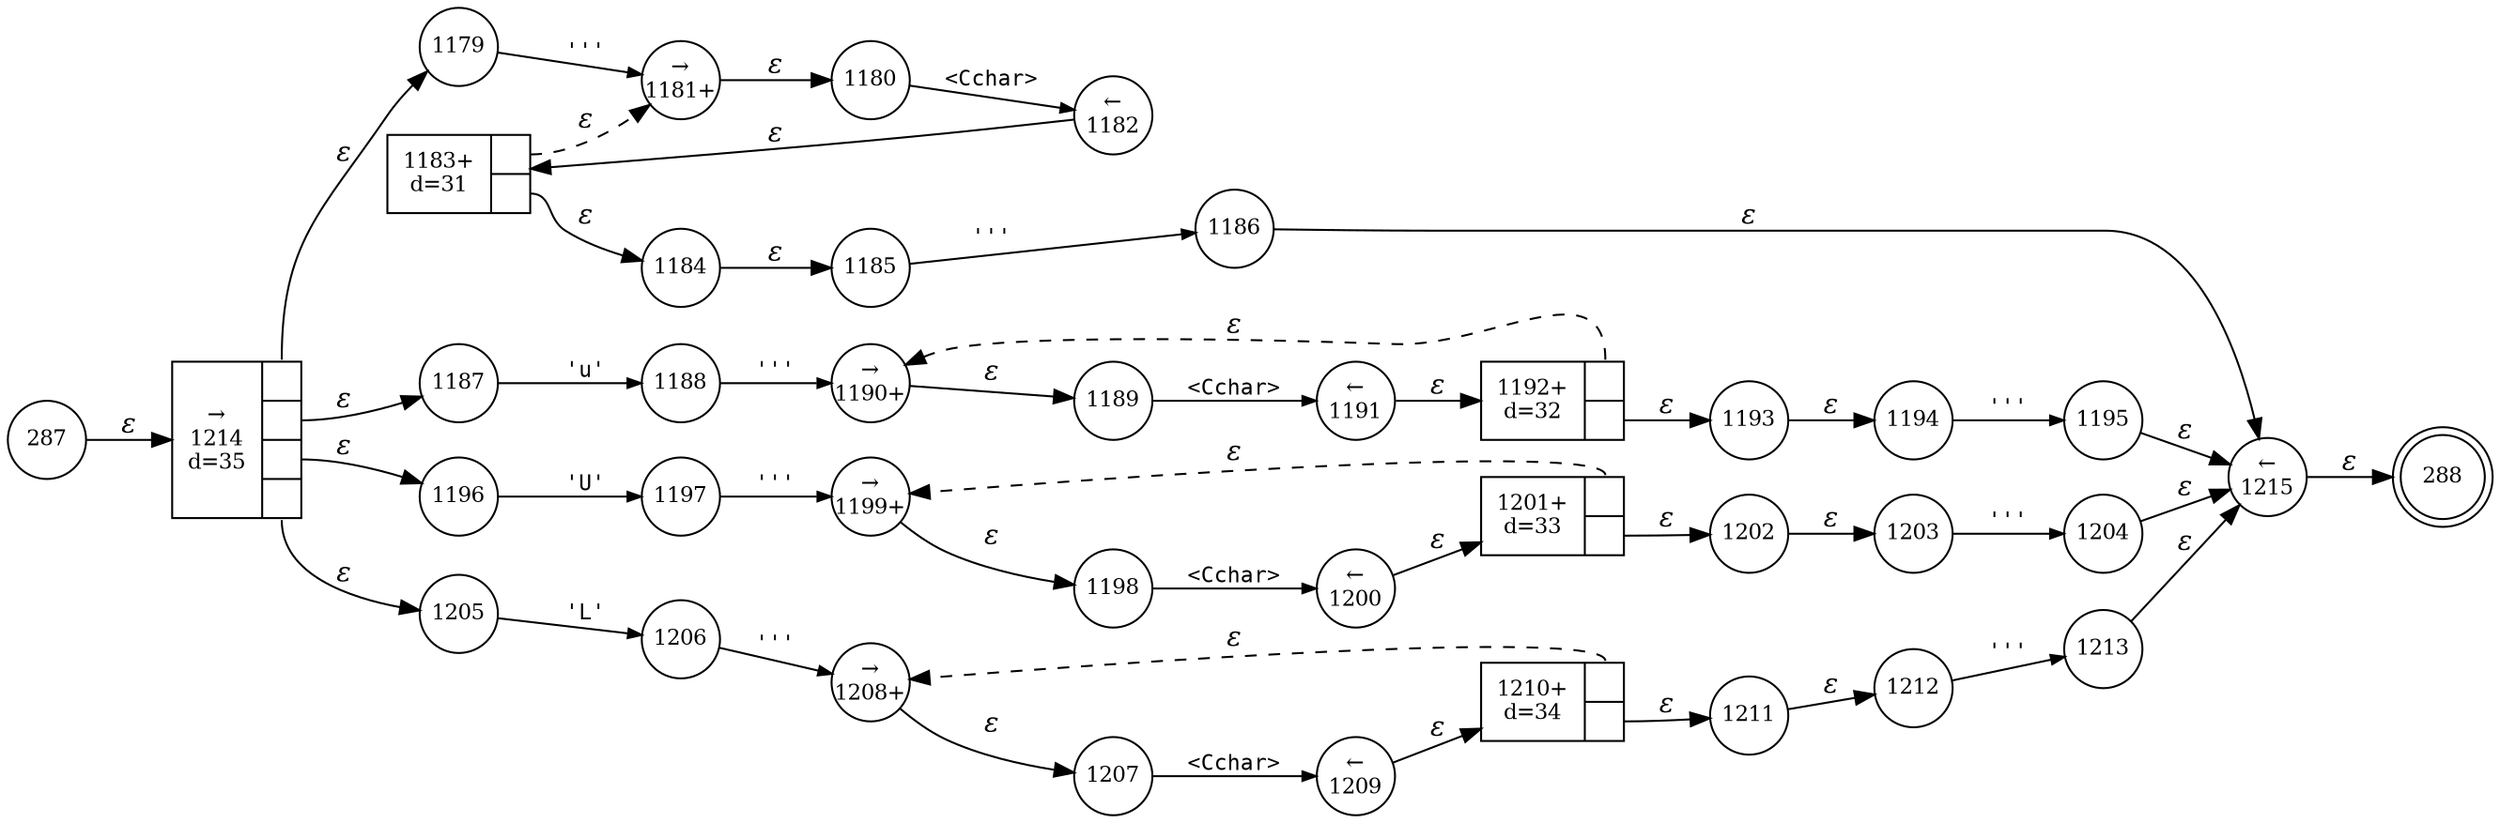digraph ATN {
rankdir=LR;
s288[fontsize=11, label="288", shape=doublecircle, fixedsize=true, width=.6];
s1179[fontsize=11,label="1179", shape=circle, fixedsize=true, width=.55, peripheries=1];
s1180[fontsize=11,label="1180", shape=circle, fixedsize=true, width=.55, peripheries=1];
s1181[fontsize=11,label="&rarr;\n1181+", shape=circle, fixedsize=true, width=.55, peripheries=1];
s1182[fontsize=11,label="&larr;\n1182", shape=circle, fixedsize=true, width=.55, peripheries=1];
s287[fontsize=11,label="287", shape=circle, fixedsize=true, width=.55, peripheries=1];
s1183[fontsize=11,label="{1183+\nd=31|{<p0>|<p1>}}", shape=record, fixedsize=false, peripheries=1];
s1184[fontsize=11,label="1184", shape=circle, fixedsize=true, width=.55, peripheries=1];
s1185[fontsize=11,label="1185", shape=circle, fixedsize=true, width=.55, peripheries=1];
s1186[fontsize=11,label="1186", shape=circle, fixedsize=true, width=.55, peripheries=1];
s1187[fontsize=11,label="1187", shape=circle, fixedsize=true, width=.55, peripheries=1];
s1188[fontsize=11,label="1188", shape=circle, fixedsize=true, width=.55, peripheries=1];
s1189[fontsize=11,label="1189", shape=circle, fixedsize=true, width=.55, peripheries=1];
s1190[fontsize=11,label="&rarr;\n1190+", shape=circle, fixedsize=true, width=.55, peripheries=1];
s1191[fontsize=11,label="&larr;\n1191", shape=circle, fixedsize=true, width=.55, peripheries=1];
s1192[fontsize=11,label="{1192+\nd=32|{<p0>|<p1>}}", shape=record, fixedsize=false, peripheries=1];
s1193[fontsize=11,label="1193", shape=circle, fixedsize=true, width=.55, peripheries=1];
s1194[fontsize=11,label="1194", shape=circle, fixedsize=true, width=.55, peripheries=1];
s1195[fontsize=11,label="1195", shape=circle, fixedsize=true, width=.55, peripheries=1];
s1196[fontsize=11,label="1196", shape=circle, fixedsize=true, width=.55, peripheries=1];
s1197[fontsize=11,label="1197", shape=circle, fixedsize=true, width=.55, peripheries=1];
s1198[fontsize=11,label="1198", shape=circle, fixedsize=true, width=.55, peripheries=1];
s1199[fontsize=11,label="&rarr;\n1199+", shape=circle, fixedsize=true, width=.55, peripheries=1];
s1200[fontsize=11,label="&larr;\n1200", shape=circle, fixedsize=true, width=.55, peripheries=1];
s1201[fontsize=11,label="{1201+\nd=33|{<p0>|<p1>}}", shape=record, fixedsize=false, peripheries=1];
s1202[fontsize=11,label="1202", shape=circle, fixedsize=true, width=.55, peripheries=1];
s1203[fontsize=11,label="1203", shape=circle, fixedsize=true, width=.55, peripheries=1];
s1204[fontsize=11,label="1204", shape=circle, fixedsize=true, width=.55, peripheries=1];
s1205[fontsize=11,label="1205", shape=circle, fixedsize=true, width=.55, peripheries=1];
s1206[fontsize=11,label="1206", shape=circle, fixedsize=true, width=.55, peripheries=1];
s1207[fontsize=11,label="1207", shape=circle, fixedsize=true, width=.55, peripheries=1];
s1208[fontsize=11,label="&rarr;\n1208+", shape=circle, fixedsize=true, width=.55, peripheries=1];
s1209[fontsize=11,label="&larr;\n1209", shape=circle, fixedsize=true, width=.55, peripheries=1];
s1210[fontsize=11,label="{1210+\nd=34|{<p0>|<p1>}}", shape=record, fixedsize=false, peripheries=1];
s1211[fontsize=11,label="1211", shape=circle, fixedsize=true, width=.55, peripheries=1];
s1212[fontsize=11,label="1212", shape=circle, fixedsize=true, width=.55, peripheries=1];
s1213[fontsize=11,label="1213", shape=circle, fixedsize=true, width=.55, peripheries=1];
s1214[fontsize=11,label="{&rarr;\n1214\nd=35|{<p0>|<p1>|<p2>|<p3>}}", shape=record, fixedsize=false, peripheries=1];
s1215[fontsize=11,label="&larr;\n1215", shape=circle, fixedsize=true, width=.55, peripheries=1];
s287 -> s1214 [fontname="Times-Italic", label="&epsilon;"];
s1214:p0 -> s1179 [fontname="Times-Italic", label="&epsilon;"];
s1214:p1 -> s1187 [fontname="Times-Italic", label="&epsilon;"];
s1214:p2 -> s1196 [fontname="Times-Italic", label="&epsilon;"];
s1214:p3 -> s1205 [fontname="Times-Italic", label="&epsilon;"];
s1179 -> s1181 [fontsize=11, fontname="Courier", arrowsize=.7, label = "'''", arrowhead = normal];
s1187 -> s1188 [fontsize=11, fontname="Courier", arrowsize=.7, label = "'u'", arrowhead = normal];
s1196 -> s1197 [fontsize=11, fontname="Courier", arrowsize=.7, label = "'U'", arrowhead = normal];
s1205 -> s1206 [fontsize=11, fontname="Courier", arrowsize=.7, label = "'L'", arrowhead = normal];
s1181 -> s1180 [fontname="Times-Italic", label="&epsilon;"];
s1188 -> s1190 [fontsize=11, fontname="Courier", arrowsize=.7, label = "'''", arrowhead = normal];
s1197 -> s1199 [fontsize=11, fontname="Courier", arrowsize=.7, label = "'''", arrowhead = normal];
s1206 -> s1208 [fontsize=11, fontname="Courier", arrowsize=.7, label = "'''", arrowhead = normal];
s1180 -> s1182 [fontsize=11, fontname="Courier", arrowsize=.7, label = "<Cchar>", arrowhead = normal];
s1190 -> s1189 [fontname="Times-Italic", label="&epsilon;"];
s1199 -> s1198 [fontname="Times-Italic", label="&epsilon;"];
s1208 -> s1207 [fontname="Times-Italic", label="&epsilon;"];
s1182 -> s1183 [fontname="Times-Italic", label="&epsilon;"];
s1189 -> s1191 [fontsize=11, fontname="Courier", arrowsize=.7, label = "<Cchar>", arrowhead = normal];
s1198 -> s1200 [fontsize=11, fontname="Courier", arrowsize=.7, label = "<Cchar>", arrowhead = normal];
s1207 -> s1209 [fontsize=11, fontname="Courier", arrowsize=.7, label = "<Cchar>", arrowhead = normal];
s1183:p0 -> s1181 [fontname="Times-Italic", label="&epsilon;", style="dashed"];
s1183:p1 -> s1184 [fontname="Times-Italic", label="&epsilon;"];
s1191 -> s1192 [fontname="Times-Italic", label="&epsilon;"];
s1200 -> s1201 [fontname="Times-Italic", label="&epsilon;"];
s1209 -> s1210 [fontname="Times-Italic", label="&epsilon;"];
s1184 -> s1185 [fontname="Times-Italic", label="&epsilon;"];
s1192:p0 -> s1190 [fontname="Times-Italic", label="&epsilon;", style="dashed"];
s1192:p1 -> s1193 [fontname="Times-Italic", label="&epsilon;"];
s1201:p0 -> s1199 [fontname="Times-Italic", label="&epsilon;", style="dashed"];
s1201:p1 -> s1202 [fontname="Times-Italic", label="&epsilon;"];
s1210:p0 -> s1208 [fontname="Times-Italic", label="&epsilon;", style="dashed"];
s1210:p1 -> s1211 [fontname="Times-Italic", label="&epsilon;"];
s1185 -> s1186 [fontsize=11, fontname="Courier", arrowsize=.7, label = "'''", arrowhead = normal];
s1193 -> s1194 [fontname="Times-Italic", label="&epsilon;"];
s1202 -> s1203 [fontname="Times-Italic", label="&epsilon;"];
s1211 -> s1212 [fontname="Times-Italic", label="&epsilon;"];
s1186 -> s1215 [fontname="Times-Italic", label="&epsilon;"];
s1194 -> s1195 [fontsize=11, fontname="Courier", arrowsize=.7, label = "'''", arrowhead = normal];
s1203 -> s1204 [fontsize=11, fontname="Courier", arrowsize=.7, label = "'''", arrowhead = normal];
s1212 -> s1213 [fontsize=11, fontname="Courier", arrowsize=.7, label = "'''", arrowhead = normal];
s1215 -> s288 [fontname="Times-Italic", label="&epsilon;"];
s1195 -> s1215 [fontname="Times-Italic", label="&epsilon;"];
s1204 -> s1215 [fontname="Times-Italic", label="&epsilon;"];
s1213 -> s1215 [fontname="Times-Italic", label="&epsilon;"];
}